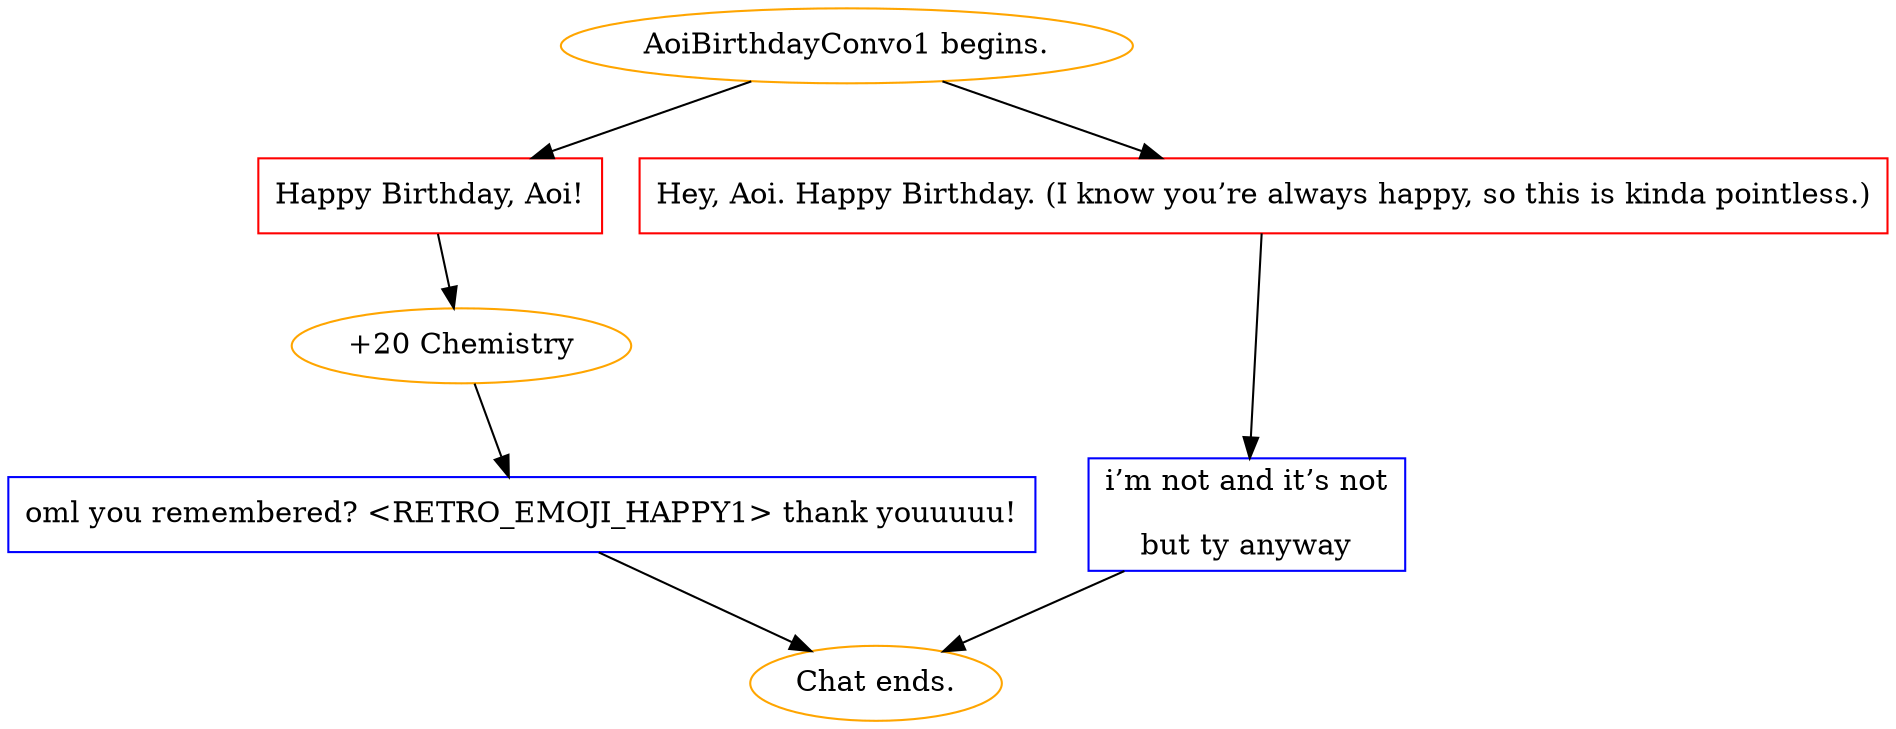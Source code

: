 digraph {
	"AoiBirthdayConvo1 begins." [color=orange];
		"AoiBirthdayConvo1 begins." -> j1909174269;
		"AoiBirthdayConvo1 begins." -> j2481289302;
	j1909174269 [label="Happy Birthday, Aoi!",shape=box,color=red];
		j1909174269 -> j2341830517;
	j2481289302 [label="Hey, Aoi. Happy Birthday. (I know you’re always happy, so this is kinda pointless.)",shape=box,color=red];
		j2481289302 -> j2871853843;
	j2341830517 [label="+20 Chemistry",color=orange];
		j2341830517 -> j3834184080;
	j2871853843 [label="i’m not and it’s not
but ty anyway",shape=box,color=blue];
		j2871853843 -> "Chat ends.";
	j3834184080 [label="oml you remembered? <RETRO_EMOJI_HAPPY1> thank youuuuu!",shape=box,color=blue];
		j3834184080 -> "Chat ends.";
	"Chat ends." [color=orange];
}